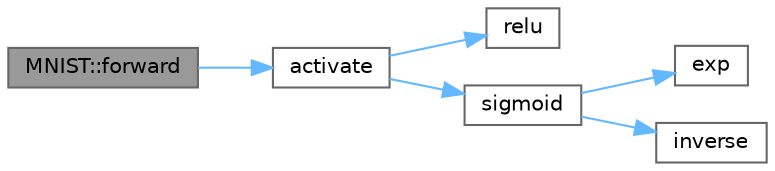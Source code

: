 digraph "MNIST::forward"
{
 // LATEX_PDF_SIZE
  bgcolor="transparent";
  edge [fontname=Helvetica,fontsize=10,labelfontname=Helvetica,labelfontsize=10];
  node [fontname=Helvetica,fontsize=10,shape=box,height=0.2,width=0.4];
  rankdir="LR";
  Node1 [id="Node000001",label="MNIST::forward",height=0.2,width=0.4,color="gray40", fillcolor="grey60", style="filled", fontcolor="black",tooltip=" "];
  Node1 -> Node2 [id="edge1_Node000001_Node000002",color="steelblue1",style="solid",tooltip=" "];
  Node2 [id="Node000002",label="activate",height=0.2,width=0.4,color="grey40", fillcolor="white", style="filled",URL="$dnn_8hpp.html#a620d9b304d08246455f1726a958903a8",tooltip=" "];
  Node2 -> Node3 [id="edge2_Node000002_Node000003",color="steelblue1",style="solid",tooltip=" "];
  Node3 [id="Node000003",label="relu",height=0.2,width=0.4,color="grey40", fillcolor="white", style="filled",URL="$dnn_8hpp.html#ab4c45afedbd25bf5d73642dcd4362856",tooltip=" "];
  Node2 -> Node4 [id="edge3_Node000002_Node000004",color="steelblue1",style="solid",tooltip=" "];
  Node4 [id="Node000004",label="sigmoid",height=0.2,width=0.4,color="grey40", fillcolor="white", style="filled",URL="$dnn_8hpp.html#a0106442994c57f241c878b4d5f06e815",tooltip=" "];
  Node4 -> Node5 [id="edge4_Node000004_Node000005",color="steelblue1",style="solid",tooltip=" "];
  Node5 [id="Node000005",label="exp",height=0.2,width=0.4,color="grey40", fillcolor="white", style="filled",URL="$_array_cwise_unary_ops_8h.html#a2500b5d4f377a445cb98d3f1facfa1cf",tooltip=" "];
  Node4 -> Node6 [id="edge5_Node000004_Node000006",color="steelblue1",style="solid",tooltip=" "];
  Node6 [id="Node000006",label="inverse",height=0.2,width=0.4,color="grey40", fillcolor="white", style="filled",URL="$_array_cwise_unary_ops_8h.html#ab3df1b08b9c073db2a7e61a9b06bb295",tooltip=" "];
}
